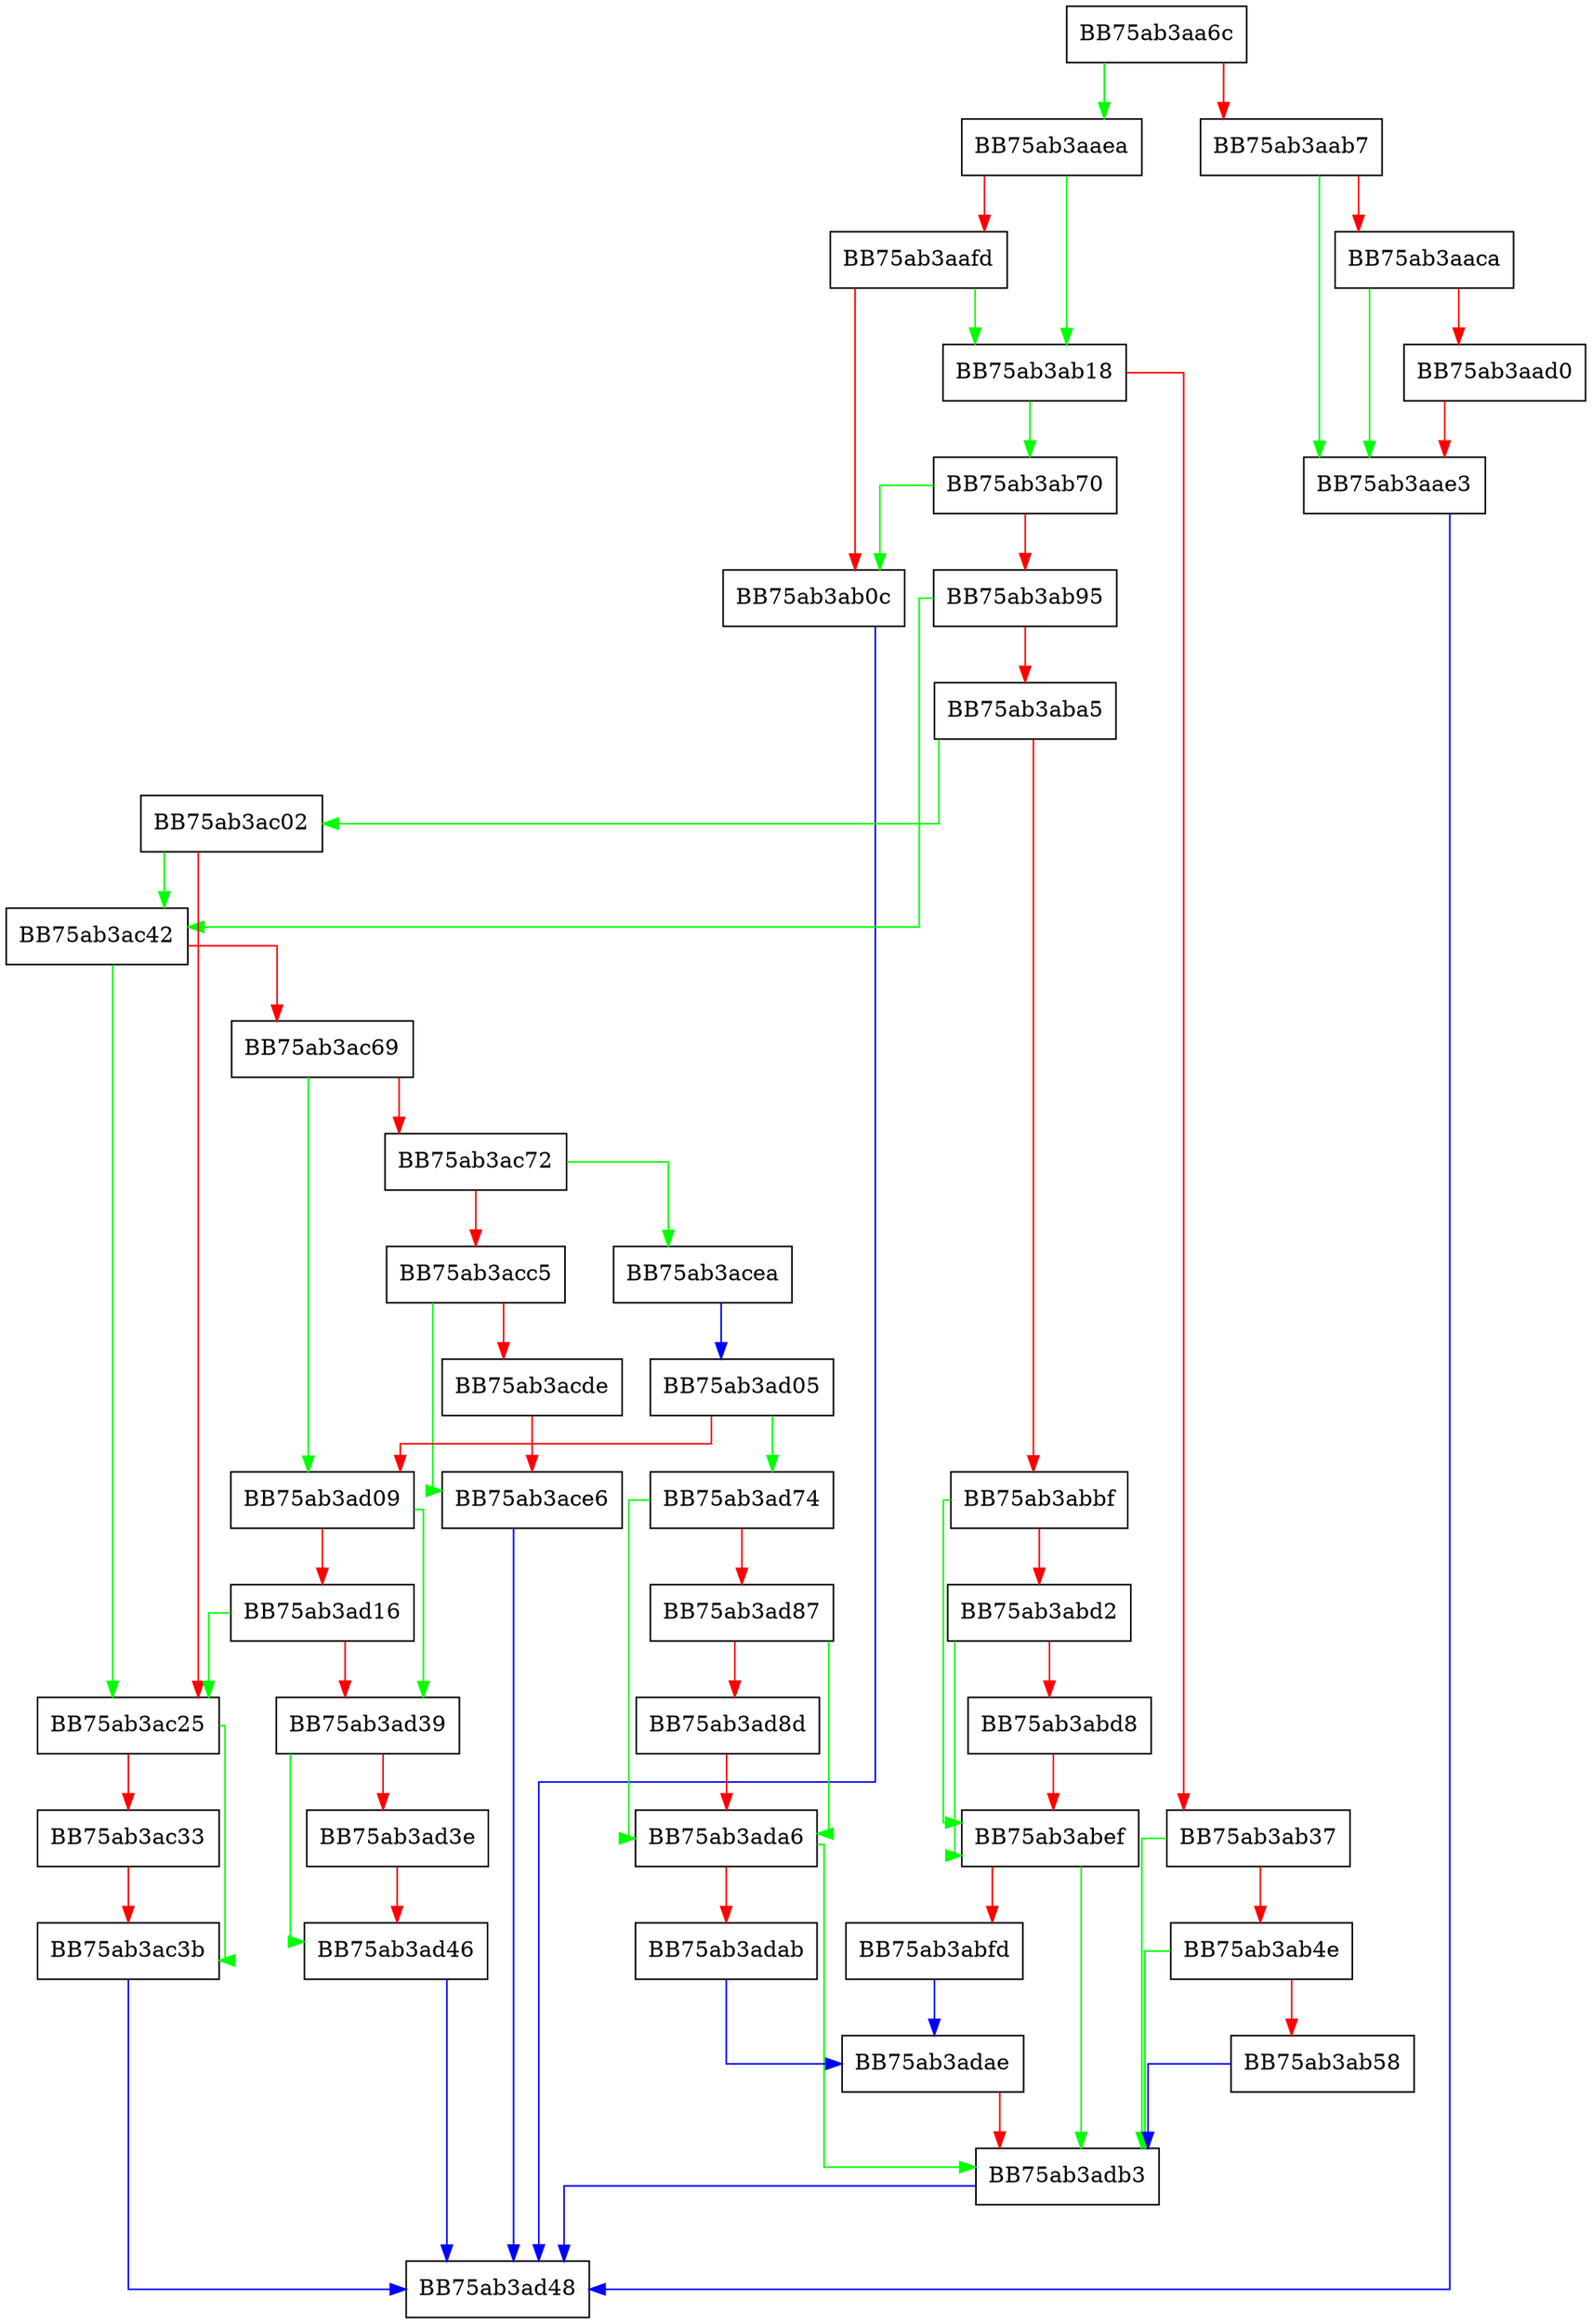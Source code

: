 digraph AddArInformation {
  node [shape="box"];
  graph [splines=ortho];
  BB75ab3aa6c -> BB75ab3aaea [color="green"];
  BB75ab3aa6c -> BB75ab3aab7 [color="red"];
  BB75ab3aab7 -> BB75ab3aae3 [color="green"];
  BB75ab3aab7 -> BB75ab3aaca [color="red"];
  BB75ab3aaca -> BB75ab3aae3 [color="green"];
  BB75ab3aaca -> BB75ab3aad0 [color="red"];
  BB75ab3aad0 -> BB75ab3aae3 [color="red"];
  BB75ab3aae3 -> BB75ab3ad48 [color="blue"];
  BB75ab3aaea -> BB75ab3ab18 [color="green"];
  BB75ab3aaea -> BB75ab3aafd [color="red"];
  BB75ab3aafd -> BB75ab3ab18 [color="green"];
  BB75ab3aafd -> BB75ab3ab0c [color="red"];
  BB75ab3ab0c -> BB75ab3ad48 [color="blue"];
  BB75ab3ab18 -> BB75ab3ab70 [color="green"];
  BB75ab3ab18 -> BB75ab3ab37 [color="red"];
  BB75ab3ab37 -> BB75ab3adb3 [color="green"];
  BB75ab3ab37 -> BB75ab3ab4e [color="red"];
  BB75ab3ab4e -> BB75ab3adb3 [color="green"];
  BB75ab3ab4e -> BB75ab3ab58 [color="red"];
  BB75ab3ab58 -> BB75ab3adb3 [color="blue"];
  BB75ab3ab70 -> BB75ab3ab0c [color="green"];
  BB75ab3ab70 -> BB75ab3ab95 [color="red"];
  BB75ab3ab95 -> BB75ab3ac42 [color="green"];
  BB75ab3ab95 -> BB75ab3aba5 [color="red"];
  BB75ab3aba5 -> BB75ab3ac02 [color="green"];
  BB75ab3aba5 -> BB75ab3abbf [color="red"];
  BB75ab3abbf -> BB75ab3abef [color="green"];
  BB75ab3abbf -> BB75ab3abd2 [color="red"];
  BB75ab3abd2 -> BB75ab3abef [color="green"];
  BB75ab3abd2 -> BB75ab3abd8 [color="red"];
  BB75ab3abd8 -> BB75ab3abef [color="red"];
  BB75ab3abef -> BB75ab3adb3 [color="green"];
  BB75ab3abef -> BB75ab3abfd [color="red"];
  BB75ab3abfd -> BB75ab3adae [color="blue"];
  BB75ab3ac02 -> BB75ab3ac42 [color="green"];
  BB75ab3ac02 -> BB75ab3ac25 [color="red"];
  BB75ab3ac25 -> BB75ab3ac3b [color="green"];
  BB75ab3ac25 -> BB75ab3ac33 [color="red"];
  BB75ab3ac33 -> BB75ab3ac3b [color="red"];
  BB75ab3ac3b -> BB75ab3ad48 [color="blue"];
  BB75ab3ac42 -> BB75ab3ac25 [color="green"];
  BB75ab3ac42 -> BB75ab3ac69 [color="red"];
  BB75ab3ac69 -> BB75ab3ad09 [color="green"];
  BB75ab3ac69 -> BB75ab3ac72 [color="red"];
  BB75ab3ac72 -> BB75ab3acea [color="green"];
  BB75ab3ac72 -> BB75ab3acc5 [color="red"];
  BB75ab3acc5 -> BB75ab3ace6 [color="green"];
  BB75ab3acc5 -> BB75ab3acde [color="red"];
  BB75ab3acde -> BB75ab3ace6 [color="red"];
  BB75ab3ace6 -> BB75ab3ad48 [color="blue"];
  BB75ab3acea -> BB75ab3ad05 [color="blue"];
  BB75ab3ad05 -> BB75ab3ad74 [color="green"];
  BB75ab3ad05 -> BB75ab3ad09 [color="red"];
  BB75ab3ad09 -> BB75ab3ad39 [color="green"];
  BB75ab3ad09 -> BB75ab3ad16 [color="red"];
  BB75ab3ad16 -> BB75ab3ac25 [color="green"];
  BB75ab3ad16 -> BB75ab3ad39 [color="red"];
  BB75ab3ad39 -> BB75ab3ad46 [color="green"];
  BB75ab3ad39 -> BB75ab3ad3e [color="red"];
  BB75ab3ad3e -> BB75ab3ad46 [color="red"];
  BB75ab3ad46 -> BB75ab3ad48 [color="blue"];
  BB75ab3ad74 -> BB75ab3ada6 [color="green"];
  BB75ab3ad74 -> BB75ab3ad87 [color="red"];
  BB75ab3ad87 -> BB75ab3ada6 [color="green"];
  BB75ab3ad87 -> BB75ab3ad8d [color="red"];
  BB75ab3ad8d -> BB75ab3ada6 [color="red"];
  BB75ab3ada6 -> BB75ab3adb3 [color="green"];
  BB75ab3ada6 -> BB75ab3adab [color="red"];
  BB75ab3adab -> BB75ab3adae [color="blue"];
  BB75ab3adae -> BB75ab3adb3 [color="red"];
  BB75ab3adb3 -> BB75ab3ad48 [color="blue"];
}